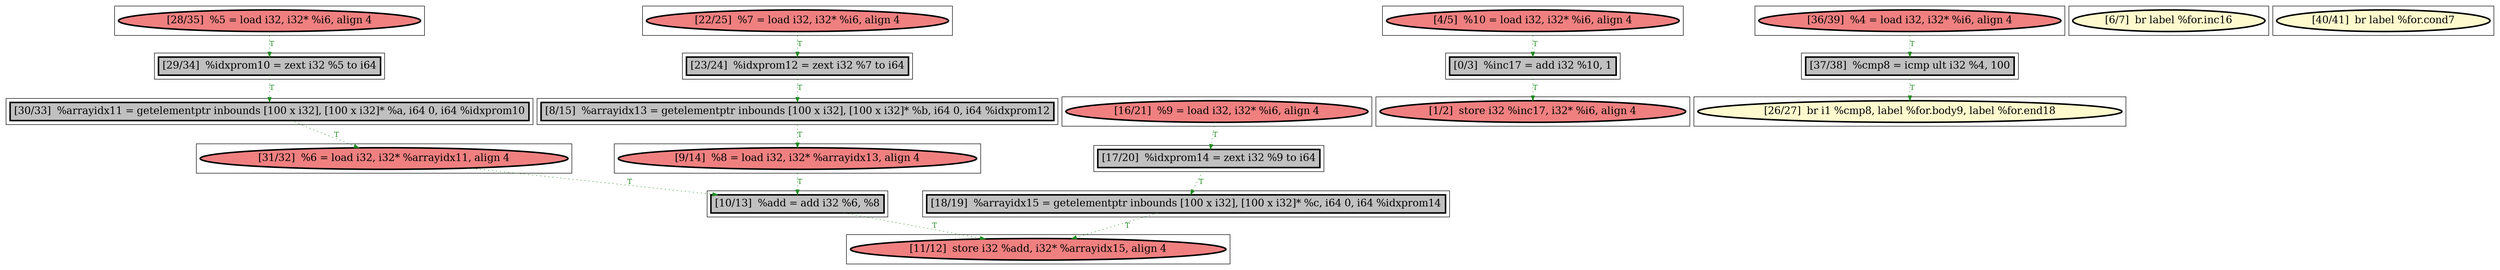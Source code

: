 
digraph G {



node476->node470 [style=dotted,color=forestgreen,label="T",fontcolor=forestgreen ]
node464->node479 [style=dotted,color=forestgreen,label="T",fontcolor=forestgreen ]
node465->node464 [style=dotted,color=forestgreen,label="T",fontcolor=forestgreen ]
node473->node472 [style=dotted,color=forestgreen,label="T",fontcolor=forestgreen ]
node468->node475 [style=dotted,color=forestgreen,label="T",fontcolor=forestgreen ]
node470->node480 [style=dotted,color=forestgreen,label="T",fontcolor=forestgreen ]
node471->node468 [style=dotted,color=forestgreen,label="T",fontcolor=forestgreen ]
node467->node481 [style=dotted,color=forestgreen,label="T",fontcolor=forestgreen ]
node481->node482 [style=dotted,color=forestgreen,label="T",fontcolor=forestgreen ]
node484->node483 [style=dotted,color=forestgreen,label="T",fontcolor=forestgreen ]
node474->node484 [style=dotted,color=forestgreen,label="T",fontcolor=forestgreen ]
node482->node483 [style=dotted,color=forestgreen,label="T",fontcolor=forestgreen ]
node478->node471 [style=dotted,color=forestgreen,label="T",fontcolor=forestgreen ]
node480->node474 [style=dotted,color=forestgreen,label="T",fontcolor=forestgreen ]
node475->node484 [style=dotted,color=forestgreen,label="T",fontcolor=forestgreen ]
node472->node477 [style=dotted,color=forestgreen,label="T",fontcolor=forestgreen ]


subgraph cluster20 {


node484 [penwidth=3.0,fontsize=20,fillcolor=grey,label="[10/13]  %add = add i32 %6, %8",shape=rectangle,style=filled ]



}

subgraph cluster18 {


node482 [penwidth=3.0,fontsize=20,fillcolor=grey,label="[18/19]  %arrayidx15 = getelementptr inbounds [100 x i32], [100 x i32]* %c, i64 0, i64 %idxprom14",shape=rectangle,style=filled ]



}

subgraph cluster16 {


node480 [penwidth=3.0,fontsize=20,fillcolor=grey,label="[30/33]  %arrayidx11 = getelementptr inbounds [100 x i32], [100 x i32]* %a, i64 0, i64 %idxprom10",shape=rectangle,style=filled ]



}

subgraph cluster17 {


node481 [penwidth=3.0,fontsize=20,fillcolor=grey,label="[17/20]  %idxprom14 = zext i32 %9 to i64",shape=rectangle,style=filled ]



}

subgraph cluster4 {


node468 [penwidth=3.0,fontsize=20,fillcolor=grey,label="[8/15]  %arrayidx13 = getelementptr inbounds [100 x i32], [100 x i32]* %b, i64 0, i64 %idxprom12",shape=rectangle,style=filled ]



}

subgraph cluster3 {


node467 [penwidth=3.0,fontsize=20,fillcolor=lightcoral,label="[16/21]  %9 = load i32, i32* %i6, align 4",shape=ellipse,style=filled ]



}

subgraph cluster2 {


node466 [penwidth=3.0,fontsize=20,fillcolor=lemonchiffon,label="[6/7]  br label %for.inc16",shape=ellipse,style=filled ]



}

subgraph cluster1 {


node465 [penwidth=3.0,fontsize=20,fillcolor=lightcoral,label="[4/5]  %10 = load i32, i32* %i6, align 4",shape=ellipse,style=filled ]



}

subgraph cluster12 {


node476 [penwidth=3.0,fontsize=20,fillcolor=lightcoral,label="[28/35]  %5 = load i32, i32* %i6, align 4",shape=ellipse,style=filled ]



}

subgraph cluster5 {


node469 [penwidth=3.0,fontsize=20,fillcolor=lemonchiffon,label="[40/41]  br label %for.cond7",shape=ellipse,style=filled ]



}

subgraph cluster0 {


node464 [penwidth=3.0,fontsize=20,fillcolor=grey,label="[0/3]  %inc17 = add i32 %10, 1",shape=rectangle,style=filled ]



}

subgraph cluster6 {


node470 [penwidth=3.0,fontsize=20,fillcolor=grey,label="[29/34]  %idxprom10 = zext i32 %5 to i64",shape=rectangle,style=filled ]



}

subgraph cluster14 {


node478 [penwidth=3.0,fontsize=20,fillcolor=lightcoral,label="[22/25]  %7 = load i32, i32* %i6, align 4",shape=ellipse,style=filled ]



}

subgraph cluster7 {


node471 [penwidth=3.0,fontsize=20,fillcolor=grey,label="[23/24]  %idxprom12 = zext i32 %7 to i64",shape=rectangle,style=filled ]



}

subgraph cluster8 {


node472 [penwidth=3.0,fontsize=20,fillcolor=grey,label="[37/38]  %cmp8 = icmp ult i32 %4, 100",shape=rectangle,style=filled ]



}

subgraph cluster9 {


node473 [penwidth=3.0,fontsize=20,fillcolor=lightcoral,label="[36/39]  %4 = load i32, i32* %i6, align 4",shape=ellipse,style=filled ]



}

subgraph cluster19 {


node483 [penwidth=3.0,fontsize=20,fillcolor=lightcoral,label="[11/12]  store i32 %add, i32* %arrayidx15, align 4",shape=ellipse,style=filled ]



}

subgraph cluster10 {


node474 [penwidth=3.0,fontsize=20,fillcolor=lightcoral,label="[31/32]  %6 = load i32, i32* %arrayidx11, align 4",shape=ellipse,style=filled ]



}

subgraph cluster11 {


node475 [penwidth=3.0,fontsize=20,fillcolor=lightcoral,label="[9/14]  %8 = load i32, i32* %arrayidx13, align 4",shape=ellipse,style=filled ]



}

subgraph cluster13 {


node477 [penwidth=3.0,fontsize=20,fillcolor=lemonchiffon,label="[26/27]  br i1 %cmp8, label %for.body9, label %for.end18",shape=ellipse,style=filled ]



}

subgraph cluster15 {


node479 [penwidth=3.0,fontsize=20,fillcolor=lightcoral,label="[1/2]  store i32 %inc17, i32* %i6, align 4",shape=ellipse,style=filled ]



}

}
